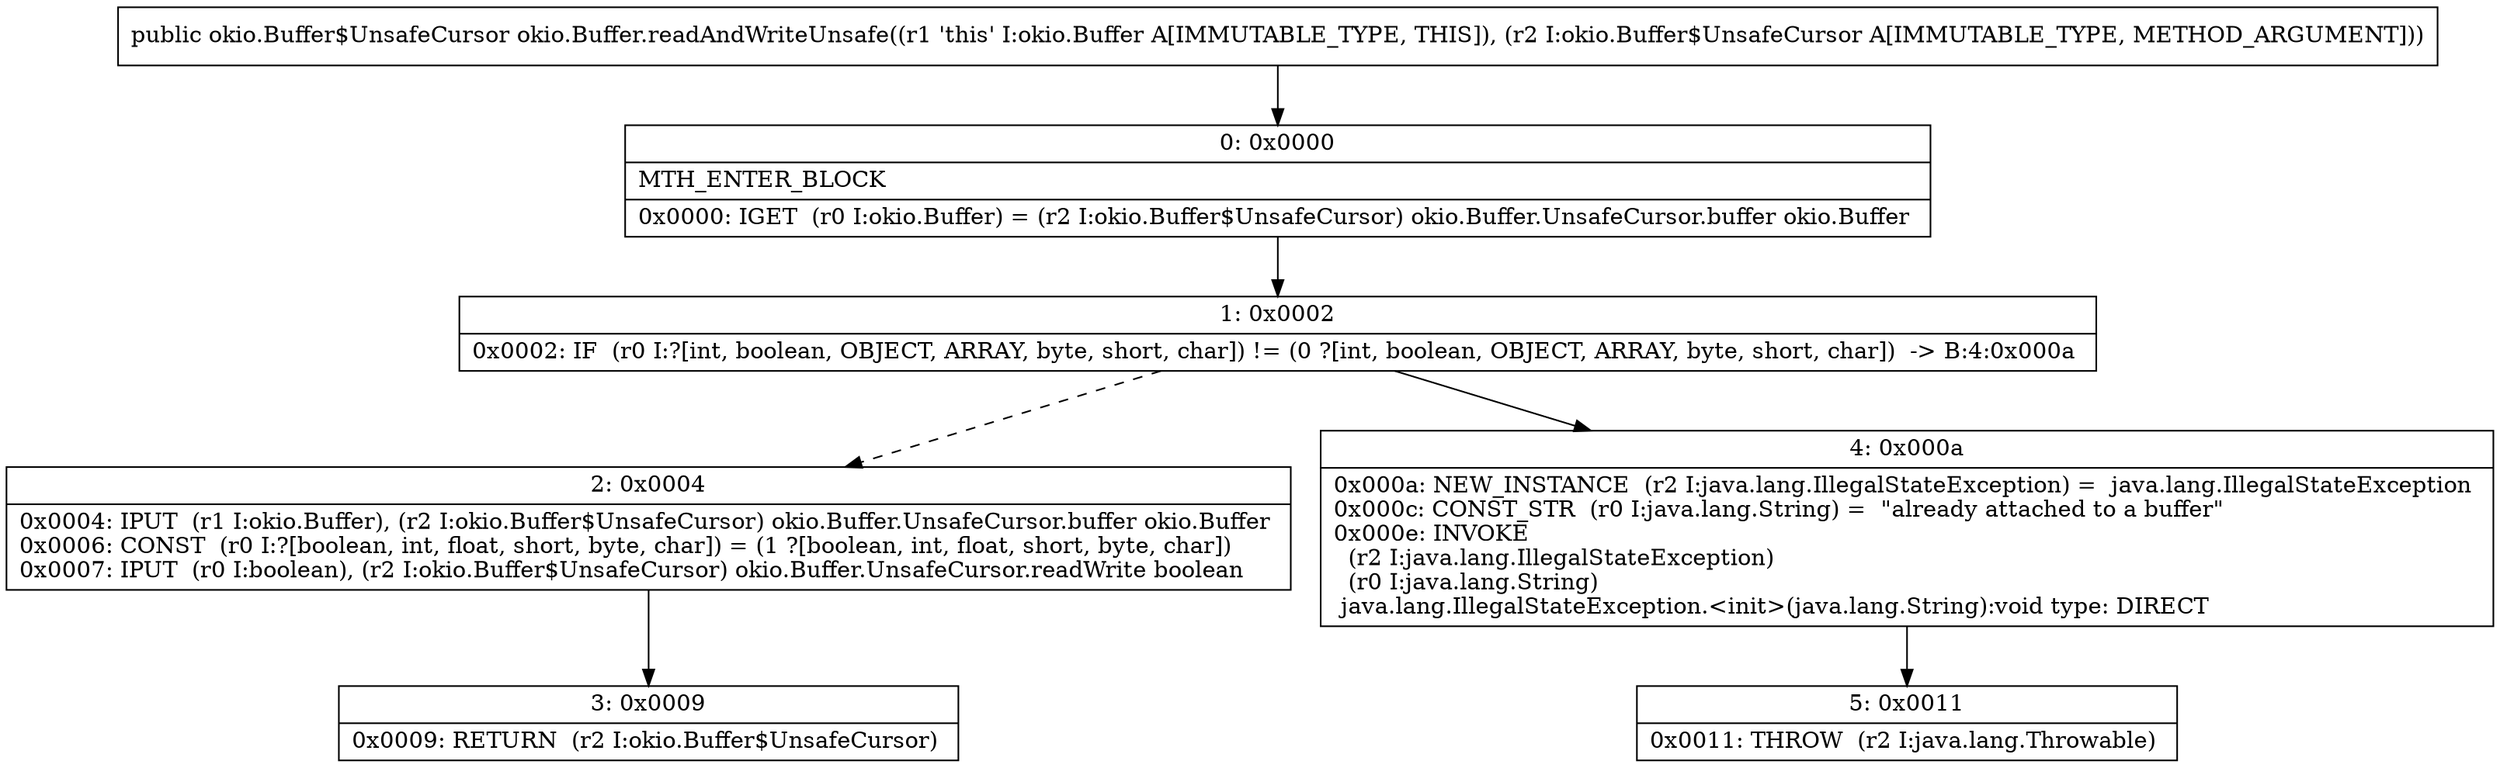 digraph "CFG forokio.Buffer.readAndWriteUnsafe(Lokio\/Buffer$UnsafeCursor;)Lokio\/Buffer$UnsafeCursor;" {
Node_0 [shape=record,label="{0\:\ 0x0000|MTH_ENTER_BLOCK\l|0x0000: IGET  (r0 I:okio.Buffer) = (r2 I:okio.Buffer$UnsafeCursor) okio.Buffer.UnsafeCursor.buffer okio.Buffer \l}"];
Node_1 [shape=record,label="{1\:\ 0x0002|0x0002: IF  (r0 I:?[int, boolean, OBJECT, ARRAY, byte, short, char]) != (0 ?[int, boolean, OBJECT, ARRAY, byte, short, char])  \-\> B:4:0x000a \l}"];
Node_2 [shape=record,label="{2\:\ 0x0004|0x0004: IPUT  (r1 I:okio.Buffer), (r2 I:okio.Buffer$UnsafeCursor) okio.Buffer.UnsafeCursor.buffer okio.Buffer \l0x0006: CONST  (r0 I:?[boolean, int, float, short, byte, char]) = (1 ?[boolean, int, float, short, byte, char]) \l0x0007: IPUT  (r0 I:boolean), (r2 I:okio.Buffer$UnsafeCursor) okio.Buffer.UnsafeCursor.readWrite boolean \l}"];
Node_3 [shape=record,label="{3\:\ 0x0009|0x0009: RETURN  (r2 I:okio.Buffer$UnsafeCursor) \l}"];
Node_4 [shape=record,label="{4\:\ 0x000a|0x000a: NEW_INSTANCE  (r2 I:java.lang.IllegalStateException) =  java.lang.IllegalStateException \l0x000c: CONST_STR  (r0 I:java.lang.String) =  \"already attached to a buffer\" \l0x000e: INVOKE  \l  (r2 I:java.lang.IllegalStateException)\l  (r0 I:java.lang.String)\l java.lang.IllegalStateException.\<init\>(java.lang.String):void type: DIRECT \l}"];
Node_5 [shape=record,label="{5\:\ 0x0011|0x0011: THROW  (r2 I:java.lang.Throwable) \l}"];
MethodNode[shape=record,label="{public okio.Buffer$UnsafeCursor okio.Buffer.readAndWriteUnsafe((r1 'this' I:okio.Buffer A[IMMUTABLE_TYPE, THIS]), (r2 I:okio.Buffer$UnsafeCursor A[IMMUTABLE_TYPE, METHOD_ARGUMENT])) }"];
MethodNode -> Node_0;
Node_0 -> Node_1;
Node_1 -> Node_2[style=dashed];
Node_1 -> Node_4;
Node_2 -> Node_3;
Node_4 -> Node_5;
}

